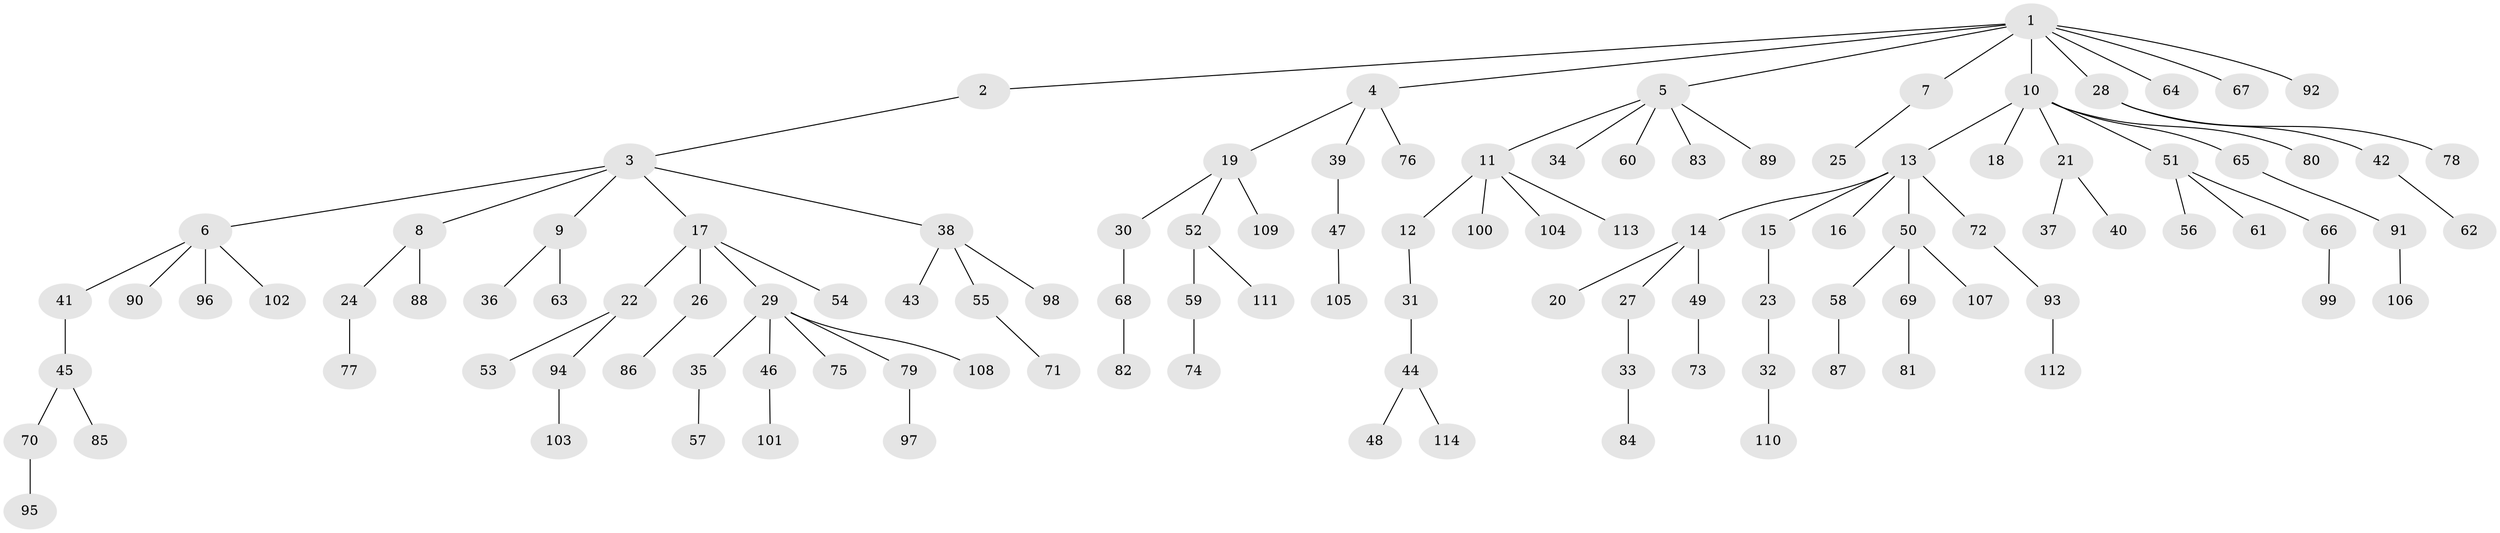 // Generated by graph-tools (version 1.1) at 2025/53/03/09/25 04:53:02]
// undirected, 114 vertices, 113 edges
graph export_dot {
graph [start="1"]
  node [color=gray90,style=filled];
  1;
  2;
  3;
  4;
  5;
  6;
  7;
  8;
  9;
  10;
  11;
  12;
  13;
  14;
  15;
  16;
  17;
  18;
  19;
  20;
  21;
  22;
  23;
  24;
  25;
  26;
  27;
  28;
  29;
  30;
  31;
  32;
  33;
  34;
  35;
  36;
  37;
  38;
  39;
  40;
  41;
  42;
  43;
  44;
  45;
  46;
  47;
  48;
  49;
  50;
  51;
  52;
  53;
  54;
  55;
  56;
  57;
  58;
  59;
  60;
  61;
  62;
  63;
  64;
  65;
  66;
  67;
  68;
  69;
  70;
  71;
  72;
  73;
  74;
  75;
  76;
  77;
  78;
  79;
  80;
  81;
  82;
  83;
  84;
  85;
  86;
  87;
  88;
  89;
  90;
  91;
  92;
  93;
  94;
  95;
  96;
  97;
  98;
  99;
  100;
  101;
  102;
  103;
  104;
  105;
  106;
  107;
  108;
  109;
  110;
  111;
  112;
  113;
  114;
  1 -- 2;
  1 -- 4;
  1 -- 5;
  1 -- 7;
  1 -- 10;
  1 -- 28;
  1 -- 64;
  1 -- 67;
  1 -- 92;
  2 -- 3;
  3 -- 6;
  3 -- 8;
  3 -- 9;
  3 -- 17;
  3 -- 38;
  4 -- 19;
  4 -- 39;
  4 -- 76;
  5 -- 11;
  5 -- 34;
  5 -- 60;
  5 -- 83;
  5 -- 89;
  6 -- 41;
  6 -- 90;
  6 -- 96;
  6 -- 102;
  7 -- 25;
  8 -- 24;
  8 -- 88;
  9 -- 36;
  9 -- 63;
  10 -- 13;
  10 -- 18;
  10 -- 21;
  10 -- 51;
  10 -- 65;
  10 -- 80;
  11 -- 12;
  11 -- 100;
  11 -- 104;
  11 -- 113;
  12 -- 31;
  13 -- 14;
  13 -- 15;
  13 -- 16;
  13 -- 50;
  13 -- 72;
  14 -- 20;
  14 -- 27;
  14 -- 49;
  15 -- 23;
  17 -- 22;
  17 -- 26;
  17 -- 29;
  17 -- 54;
  19 -- 30;
  19 -- 52;
  19 -- 109;
  21 -- 37;
  21 -- 40;
  22 -- 53;
  22 -- 94;
  23 -- 32;
  24 -- 77;
  26 -- 86;
  27 -- 33;
  28 -- 42;
  28 -- 78;
  29 -- 35;
  29 -- 46;
  29 -- 75;
  29 -- 79;
  29 -- 108;
  30 -- 68;
  31 -- 44;
  32 -- 110;
  33 -- 84;
  35 -- 57;
  38 -- 43;
  38 -- 55;
  38 -- 98;
  39 -- 47;
  41 -- 45;
  42 -- 62;
  44 -- 48;
  44 -- 114;
  45 -- 70;
  45 -- 85;
  46 -- 101;
  47 -- 105;
  49 -- 73;
  50 -- 58;
  50 -- 69;
  50 -- 107;
  51 -- 56;
  51 -- 61;
  51 -- 66;
  52 -- 59;
  52 -- 111;
  55 -- 71;
  58 -- 87;
  59 -- 74;
  65 -- 91;
  66 -- 99;
  68 -- 82;
  69 -- 81;
  70 -- 95;
  72 -- 93;
  79 -- 97;
  91 -- 106;
  93 -- 112;
  94 -- 103;
}
